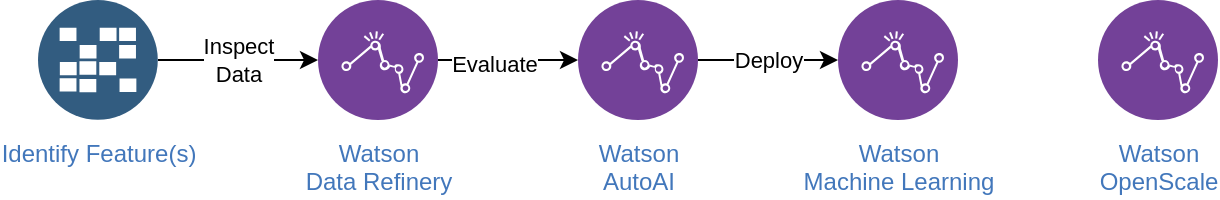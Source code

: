 <mxfile version="13.7.5" type="github">
  <diagram id="j21f6u2e4qj2vZepf9Lw" name="Page-1">
    <mxGraphModel dx="740" dy="502" grid="1" gridSize="10" guides="1" tooltips="1" connect="1" arrows="1" fold="1" page="1" pageScale="1" pageWidth="850" pageHeight="1100" math="0" shadow="0">
      <root>
        <mxCell id="0" />
        <mxCell id="1" parent="0" />
        <mxCell id="A17nTPrWeXEpB0igfruO-10" value="Inspect&lt;br&gt;Data" style="edgeStyle=orthogonalEdgeStyle;rounded=0;orthogonalLoop=1;jettySize=auto;html=1;exitX=1;exitY=0.5;exitDx=0;exitDy=0;entryX=0;entryY=0.5;entryDx=0;entryDy=0;" edge="1" parent="1" source="A17nTPrWeXEpB0igfruO-1" target="A17nTPrWeXEpB0igfruO-3">
          <mxGeometry relative="1" as="geometry" />
        </mxCell>
        <mxCell id="A17nTPrWeXEpB0igfruO-1" value="Identify Feature(s)" style="aspect=fixed;perimeter=ellipsePerimeter;html=1;align=center;shadow=0;dashed=0;fontColor=#4277BB;labelBackgroundColor=#ffffff;fontSize=12;spacingTop=3;image;image=img/lib/ibm/data/caches.svg;" vertex="1" parent="1">
          <mxGeometry x="50" y="170" width="60" height="60" as="geometry" />
        </mxCell>
        <mxCell id="A17nTPrWeXEpB0igfruO-13" value="Deploy" style="edgeStyle=orthogonalEdgeStyle;rounded=0;orthogonalLoop=1;jettySize=auto;html=1;exitX=1;exitY=0.5;exitDx=0;exitDy=0;entryX=0;entryY=0.5;entryDx=0;entryDy=0;" edge="1" parent="1" source="A17nTPrWeXEpB0igfruO-2" target="A17nTPrWeXEpB0igfruO-6">
          <mxGeometry relative="1" as="geometry" />
        </mxCell>
        <mxCell id="A17nTPrWeXEpB0igfruO-2" value="Watson &lt;br&gt;AutoAI" style="aspect=fixed;perimeter=ellipsePerimeter;html=1;align=center;shadow=0;dashed=0;fontColor=#4277BB;labelBackgroundColor=#ffffff;fontSize=12;spacingTop=3;image;image=img/lib/ibm/analytics/analytics.svg;" vertex="1" parent="1">
          <mxGeometry x="320" y="170" width="60" height="60" as="geometry" />
        </mxCell>
        <mxCell id="A17nTPrWeXEpB0igfruO-11" style="edgeStyle=orthogonalEdgeStyle;rounded=0;orthogonalLoop=1;jettySize=auto;html=1;entryX=0;entryY=0.5;entryDx=0;entryDy=0;" edge="1" parent="1" source="A17nTPrWeXEpB0igfruO-3" target="A17nTPrWeXEpB0igfruO-2">
          <mxGeometry relative="1" as="geometry" />
        </mxCell>
        <mxCell id="A17nTPrWeXEpB0igfruO-12" value="Evaluate" style="edgeLabel;html=1;align=center;verticalAlign=middle;resizable=0;points=[];" vertex="1" connectable="0" parent="A17nTPrWeXEpB0igfruO-11">
          <mxGeometry x="-0.2" y="-2" relative="1" as="geometry">
            <mxPoint as="offset" />
          </mxGeometry>
        </mxCell>
        <mxCell id="A17nTPrWeXEpB0igfruO-3" value="Watson &lt;br&gt;Data Refinery" style="aspect=fixed;perimeter=ellipsePerimeter;html=1;align=center;shadow=0;dashed=0;fontColor=#4277BB;labelBackgroundColor=#ffffff;fontSize=12;spacingTop=3;image;image=img/lib/ibm/analytics/analytics.svg;" vertex="1" parent="1">
          <mxGeometry x="190" y="170" width="60" height="60" as="geometry" />
        </mxCell>
        <mxCell id="A17nTPrWeXEpB0igfruO-6" value="Watson&lt;br&gt;Machine Learning" style="aspect=fixed;perimeter=ellipsePerimeter;html=1;align=center;shadow=0;dashed=0;fontColor=#4277BB;labelBackgroundColor=#ffffff;fontSize=12;spacingTop=3;image;image=img/lib/ibm/analytics/analytics.svg;" vertex="1" parent="1">
          <mxGeometry x="450" y="170" width="60" height="60" as="geometry" />
        </mxCell>
        <mxCell id="A17nTPrWeXEpB0igfruO-7" value="Watson &lt;br&gt;OpenScale" style="aspect=fixed;perimeter=ellipsePerimeter;html=1;align=center;shadow=0;dashed=0;fontColor=#4277BB;labelBackgroundColor=#ffffff;fontSize=12;spacingTop=3;image;image=img/lib/ibm/analytics/analytics.svg;" vertex="1" parent="1">
          <mxGeometry x="580" y="170" width="60" height="60" as="geometry" />
        </mxCell>
      </root>
    </mxGraphModel>
  </diagram>
</mxfile>

